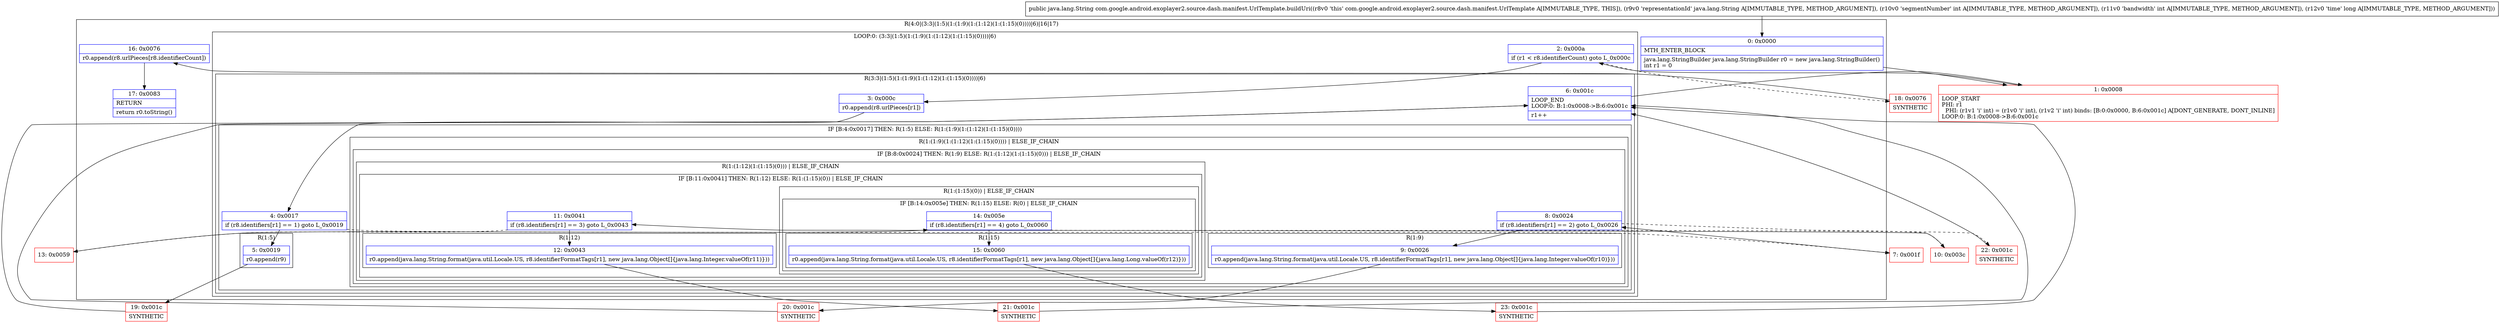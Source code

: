 digraph "CFG forcom.google.android.exoplayer2.source.dash.manifest.UrlTemplate.buildUri(Ljava\/lang\/String;IIJ)Ljava\/lang\/String;" {
subgraph cluster_Region_1288783175 {
label = "R(4:0|(3:3|(1:5)(1:(1:9)(1:(1:12)(1:(1:15)(0))))|6)|16|17)";
node [shape=record,color=blue];
Node_0 [shape=record,label="{0\:\ 0x0000|MTH_ENTER_BLOCK\l|java.lang.StringBuilder java.lang.StringBuilder r0 = new java.lang.StringBuilder()\lint r1 = 0\l}"];
subgraph cluster_LoopRegion_1423787102 {
label = "LOOP:0: (3:3|(1:5)(1:(1:9)(1:(1:12)(1:(1:15)(0))))|6)";
node [shape=record,color=blue];
Node_2 [shape=record,label="{2\:\ 0x000a|if (r1 \< r8.identifierCount) goto L_0x000c\l}"];
subgraph cluster_Region_14964215 {
label = "R(3:3|(1:5)(1:(1:9)(1:(1:12)(1:(1:15)(0))))|6)";
node [shape=record,color=blue];
Node_3 [shape=record,label="{3\:\ 0x000c|r0.append(r8.urlPieces[r1])\l}"];
subgraph cluster_IfRegion_2038634687 {
label = "IF [B:4:0x0017] THEN: R(1:5) ELSE: R(1:(1:9)(1:(1:12)(1:(1:15)(0))))";
node [shape=record,color=blue];
Node_4 [shape=record,label="{4\:\ 0x0017|if (r8.identifiers[r1] == 1) goto L_0x0019\l}"];
subgraph cluster_Region_1588968013 {
label = "R(1:5)";
node [shape=record,color=blue];
Node_5 [shape=record,label="{5\:\ 0x0019|r0.append(r9)\l}"];
}
subgraph cluster_Region_1836997255 {
label = "R(1:(1:9)(1:(1:12)(1:(1:15)(0)))) | ELSE_IF_CHAIN\l";
node [shape=record,color=blue];
subgraph cluster_IfRegion_2126043258 {
label = "IF [B:8:0x0024] THEN: R(1:9) ELSE: R(1:(1:12)(1:(1:15)(0))) | ELSE_IF_CHAIN\l";
node [shape=record,color=blue];
Node_8 [shape=record,label="{8\:\ 0x0024|if (r8.identifiers[r1] == 2) goto L_0x0026\l}"];
subgraph cluster_Region_1134415311 {
label = "R(1:9)";
node [shape=record,color=blue];
Node_9 [shape=record,label="{9\:\ 0x0026|r0.append(java.lang.String.format(java.util.Locale.US, r8.identifierFormatTags[r1], new java.lang.Object[]\{java.lang.Integer.valueOf(r10)\}))\l}"];
}
subgraph cluster_Region_1725160202 {
label = "R(1:(1:12)(1:(1:15)(0))) | ELSE_IF_CHAIN\l";
node [shape=record,color=blue];
subgraph cluster_IfRegion_372281904 {
label = "IF [B:11:0x0041] THEN: R(1:12) ELSE: R(1:(1:15)(0)) | ELSE_IF_CHAIN\l";
node [shape=record,color=blue];
Node_11 [shape=record,label="{11\:\ 0x0041|if (r8.identifiers[r1] == 3) goto L_0x0043\l}"];
subgraph cluster_Region_94389126 {
label = "R(1:12)";
node [shape=record,color=blue];
Node_12 [shape=record,label="{12\:\ 0x0043|r0.append(java.lang.String.format(java.util.Locale.US, r8.identifierFormatTags[r1], new java.lang.Object[]\{java.lang.Integer.valueOf(r11)\}))\l}"];
}
subgraph cluster_Region_422265179 {
label = "R(1:(1:15)(0)) | ELSE_IF_CHAIN\l";
node [shape=record,color=blue];
subgraph cluster_IfRegion_686934812 {
label = "IF [B:14:0x005e] THEN: R(1:15) ELSE: R(0) | ELSE_IF_CHAIN\l";
node [shape=record,color=blue];
Node_14 [shape=record,label="{14\:\ 0x005e|if (r8.identifiers[r1] == 4) goto L_0x0060\l}"];
subgraph cluster_Region_659158312 {
label = "R(1:15)";
node [shape=record,color=blue];
Node_15 [shape=record,label="{15\:\ 0x0060|r0.append(java.lang.String.format(java.util.Locale.US, r8.identifierFormatTags[r1], new java.lang.Object[]\{java.lang.Long.valueOf(r12)\}))\l}"];
}
subgraph cluster_Region_518379780 {
label = "R(0)";
node [shape=record,color=blue];
}
}
}
}
}
}
}
}
Node_6 [shape=record,label="{6\:\ 0x001c|LOOP_END\lLOOP:0: B:1:0x0008\-\>B:6:0x001c\l|r1++\l}"];
}
}
Node_16 [shape=record,label="{16\:\ 0x0076|r0.append(r8.urlPieces[r8.identifierCount])\l}"];
Node_17 [shape=record,label="{17\:\ 0x0083|RETURN\l|return r0.toString()\l}"];
}
Node_1 [shape=record,color=red,label="{1\:\ 0x0008|LOOP_START\lPHI: r1 \l  PHI: (r1v1 'i' int) = (r1v0 'i' int), (r1v2 'i' int) binds: [B:0:0x0000, B:6:0x001c] A[DONT_GENERATE, DONT_INLINE]\lLOOP:0: B:1:0x0008\-\>B:6:0x001c\l}"];
Node_7 [shape=record,color=red,label="{7\:\ 0x001f}"];
Node_10 [shape=record,color=red,label="{10\:\ 0x003c}"];
Node_13 [shape=record,color=red,label="{13\:\ 0x0059}"];
Node_18 [shape=record,color=red,label="{18\:\ 0x0076|SYNTHETIC\l}"];
Node_19 [shape=record,color=red,label="{19\:\ 0x001c|SYNTHETIC\l}"];
Node_20 [shape=record,color=red,label="{20\:\ 0x001c|SYNTHETIC\l}"];
Node_21 [shape=record,color=red,label="{21\:\ 0x001c|SYNTHETIC\l}"];
Node_22 [shape=record,color=red,label="{22\:\ 0x001c|SYNTHETIC\l}"];
Node_23 [shape=record,color=red,label="{23\:\ 0x001c|SYNTHETIC\l}"];
MethodNode[shape=record,label="{public java.lang.String com.google.android.exoplayer2.source.dash.manifest.UrlTemplate.buildUri((r8v0 'this' com.google.android.exoplayer2.source.dash.manifest.UrlTemplate A[IMMUTABLE_TYPE, THIS]), (r9v0 'representationId' java.lang.String A[IMMUTABLE_TYPE, METHOD_ARGUMENT]), (r10v0 'segmentNumber' int A[IMMUTABLE_TYPE, METHOD_ARGUMENT]), (r11v0 'bandwidth' int A[IMMUTABLE_TYPE, METHOD_ARGUMENT]), (r12v0 'time' long A[IMMUTABLE_TYPE, METHOD_ARGUMENT])) }"];
MethodNode -> Node_0;
Node_0 -> Node_1;
Node_2 -> Node_3;
Node_2 -> Node_18[style=dashed];
Node_3 -> Node_4;
Node_4 -> Node_5;
Node_4 -> Node_7[style=dashed];
Node_5 -> Node_19;
Node_8 -> Node_9;
Node_8 -> Node_10[style=dashed];
Node_9 -> Node_20;
Node_11 -> Node_12;
Node_11 -> Node_13[style=dashed];
Node_12 -> Node_21;
Node_14 -> Node_15;
Node_14 -> Node_22[style=dashed];
Node_15 -> Node_23;
Node_6 -> Node_1;
Node_16 -> Node_17;
Node_1 -> Node_2;
Node_7 -> Node_8;
Node_10 -> Node_11;
Node_13 -> Node_14;
Node_18 -> Node_16;
Node_19 -> Node_6;
Node_20 -> Node_6;
Node_21 -> Node_6;
Node_22 -> Node_6;
Node_23 -> Node_6;
}

